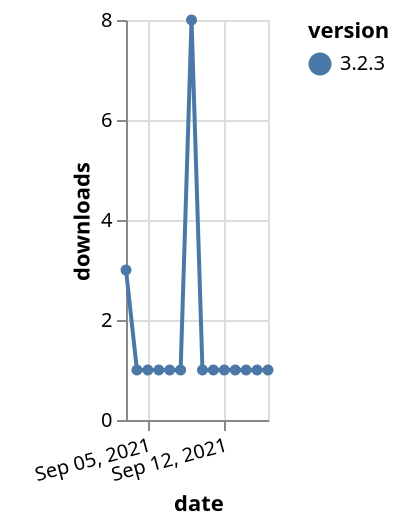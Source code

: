 {"$schema": "https://vega.github.io/schema/vega-lite/v5.json", "description": "A simple bar chart with embedded data.", "data": {"values": [{"date": "2021-09-03", "total": 515, "delta": 3, "version": "3.2.3"}, {"date": "2021-09-04", "total": 516, "delta": 1, "version": "3.2.3"}, {"date": "2021-09-05", "total": 517, "delta": 1, "version": "3.2.3"}, {"date": "2021-09-06", "total": 518, "delta": 1, "version": "3.2.3"}, {"date": "2021-09-07", "total": 519, "delta": 1, "version": "3.2.3"}, {"date": "2021-09-08", "total": 520, "delta": 1, "version": "3.2.3"}, {"date": "2021-09-09", "total": 528, "delta": 8, "version": "3.2.3"}, {"date": "2021-09-10", "total": 529, "delta": 1, "version": "3.2.3"}, {"date": "2021-09-11", "total": 530, "delta": 1, "version": "3.2.3"}, {"date": "2021-09-12", "total": 531, "delta": 1, "version": "3.2.3"}, {"date": "2021-09-13", "total": 532, "delta": 1, "version": "3.2.3"}, {"date": "2021-09-14", "total": 533, "delta": 1, "version": "3.2.3"}, {"date": "2021-09-15", "total": 534, "delta": 1, "version": "3.2.3"}, {"date": "2021-09-16", "total": 535, "delta": 1, "version": "3.2.3"}]}, "width": "container", "mark": {"type": "line", "point": {"filled": true}}, "encoding": {"x": {"field": "date", "type": "temporal", "timeUnit": "yearmonthdate", "title": "date", "axis": {"labelAngle": -15}}, "y": {"field": "delta", "type": "quantitative", "title": "downloads"}, "color": {"field": "version", "type": "nominal"}, "tooltip": {"field": "delta"}}}